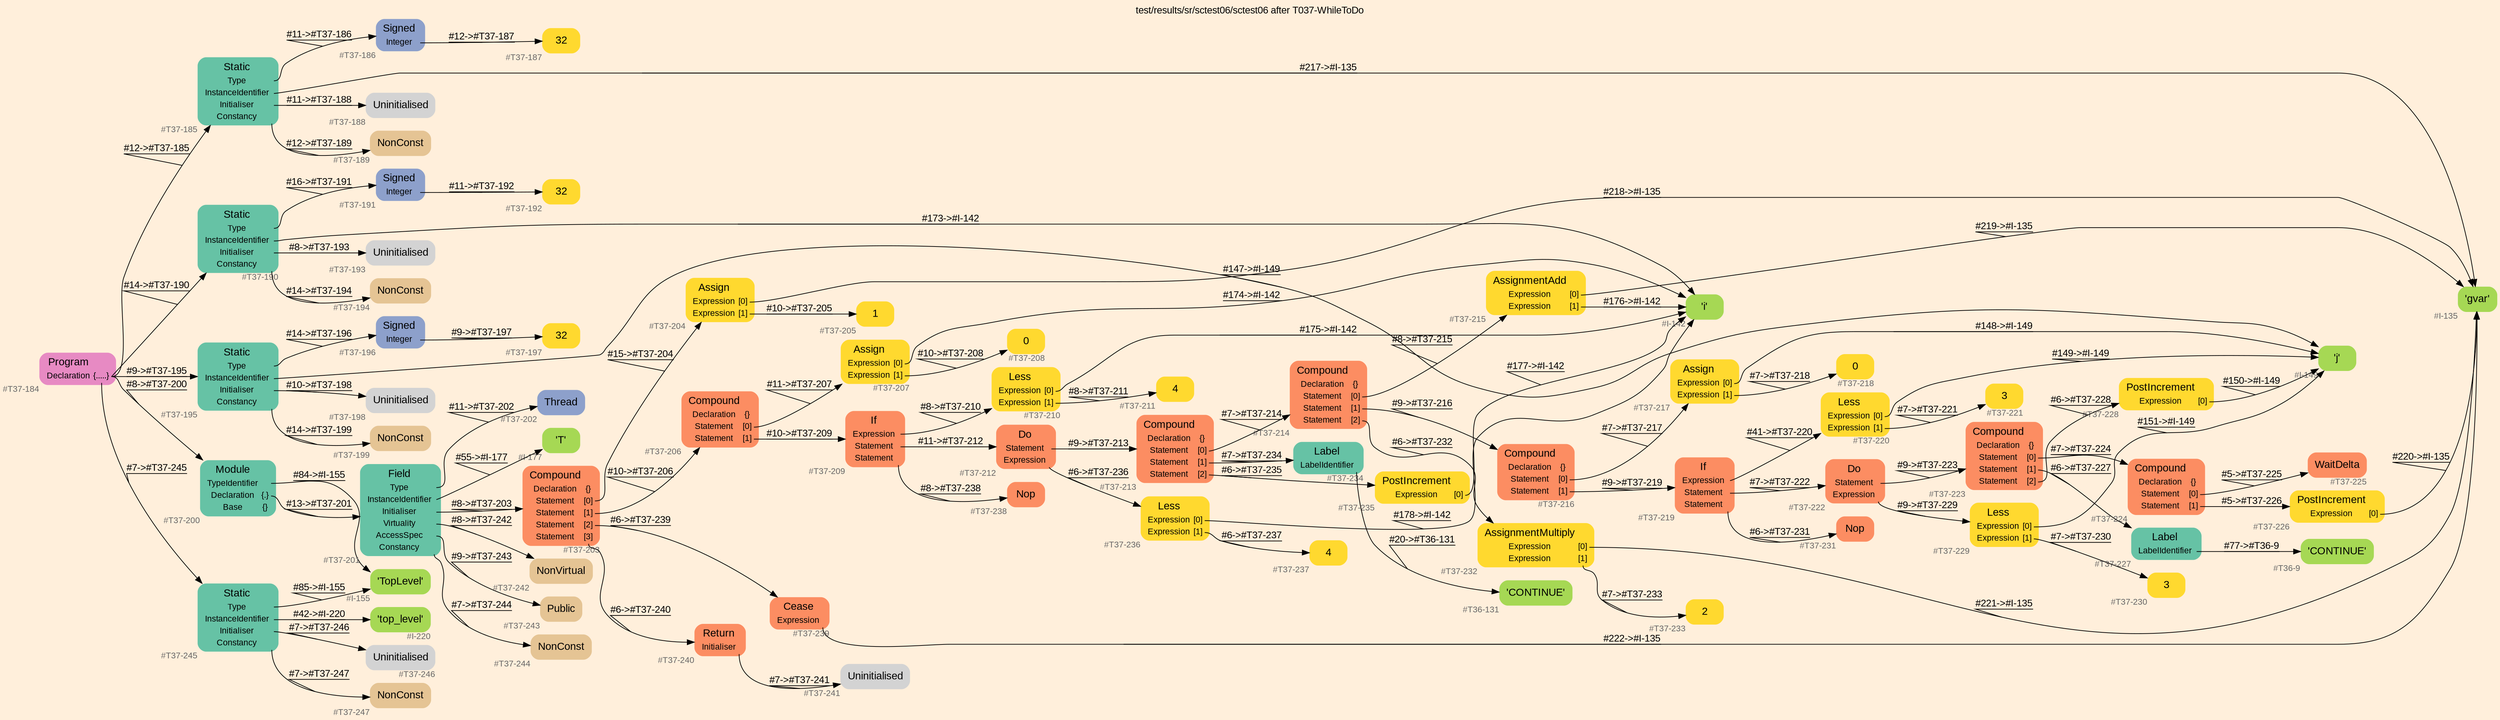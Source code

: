 digraph "test/results/sr/sctest06/sctest06 after T037-WhileToDo" {
label = "test/results/sr/sctest06/sctest06 after T037-WhileToDo"
labelloc = t
graph [
    rankdir = "LR"
    ranksep = 0.3
    bgcolor = antiquewhite1
    color = black
    fontcolor = black
    fontname = "Arial"
];
node [
    fontname = "Arial"
];
edge [
    fontname = "Arial"
];

// -------------------- node figure --------------------
// -------- block #T37-184 ----------
"#T37-184" [
    fillcolor = "/set28/4"
    xlabel = "#T37-184"
    fontsize = "12"
    fontcolor = grey40
    shape = "plaintext"
    label = <<TABLE BORDER="0" CELLBORDER="0" CELLSPACING="0">
     <TR><TD><FONT COLOR="black" POINT-SIZE="15">Program</FONT></TD></TR>
     <TR><TD><FONT COLOR="black" POINT-SIZE="12">Declaration</FONT></TD><TD PORT="port0"><FONT COLOR="black" POINT-SIZE="12">{.....}</FONT></TD></TR>
    </TABLE>>
    style = "rounded,filled"
];

// -------- block #T37-185 ----------
"#T37-185" [
    fillcolor = "/set28/1"
    xlabel = "#T37-185"
    fontsize = "12"
    fontcolor = grey40
    shape = "plaintext"
    label = <<TABLE BORDER="0" CELLBORDER="0" CELLSPACING="0">
     <TR><TD><FONT COLOR="black" POINT-SIZE="15">Static</FONT></TD></TR>
     <TR><TD><FONT COLOR="black" POINT-SIZE="12">Type</FONT></TD><TD PORT="port0"></TD></TR>
     <TR><TD><FONT COLOR="black" POINT-SIZE="12">InstanceIdentifier</FONT></TD><TD PORT="port1"></TD></TR>
     <TR><TD><FONT COLOR="black" POINT-SIZE="12">Initialiser</FONT></TD><TD PORT="port2"></TD></TR>
     <TR><TD><FONT COLOR="black" POINT-SIZE="12">Constancy</FONT></TD><TD PORT="port3"></TD></TR>
    </TABLE>>
    style = "rounded,filled"
];

// -------- block #T37-186 ----------
"#T37-186" [
    fillcolor = "/set28/3"
    xlabel = "#T37-186"
    fontsize = "12"
    fontcolor = grey40
    shape = "plaintext"
    label = <<TABLE BORDER="0" CELLBORDER="0" CELLSPACING="0">
     <TR><TD><FONT COLOR="black" POINT-SIZE="15">Signed</FONT></TD></TR>
     <TR><TD><FONT COLOR="black" POINT-SIZE="12">Integer</FONT></TD><TD PORT="port0"></TD></TR>
    </TABLE>>
    style = "rounded,filled"
];

// -------- block #T37-187 ----------
"#T37-187" [
    fillcolor = "/set28/6"
    xlabel = "#T37-187"
    fontsize = "12"
    fontcolor = grey40
    shape = "plaintext"
    label = <<TABLE BORDER="0" CELLBORDER="0" CELLSPACING="0">
     <TR><TD><FONT COLOR="black" POINT-SIZE="15">32</FONT></TD></TR>
    </TABLE>>
    style = "rounded,filled"
];

// -------- block #I-135 ----------
"#I-135" [
    fillcolor = "/set28/5"
    xlabel = "#I-135"
    fontsize = "12"
    fontcolor = grey40
    shape = "plaintext"
    label = <<TABLE BORDER="0" CELLBORDER="0" CELLSPACING="0">
     <TR><TD><FONT COLOR="black" POINT-SIZE="15">'gvar'</FONT></TD></TR>
    </TABLE>>
    style = "rounded,filled"
];

// -------- block #T37-188 ----------
"#T37-188" [
    xlabel = "#T37-188"
    fontsize = "12"
    fontcolor = grey40
    shape = "plaintext"
    label = <<TABLE BORDER="0" CELLBORDER="0" CELLSPACING="0">
     <TR><TD><FONT COLOR="black" POINT-SIZE="15">Uninitialised</FONT></TD></TR>
    </TABLE>>
    style = "rounded,filled"
];

// -------- block #T37-189 ----------
"#T37-189" [
    fillcolor = "/set28/7"
    xlabel = "#T37-189"
    fontsize = "12"
    fontcolor = grey40
    shape = "plaintext"
    label = <<TABLE BORDER="0" CELLBORDER="0" CELLSPACING="0">
     <TR><TD><FONT COLOR="black" POINT-SIZE="15">NonConst</FONT></TD></TR>
    </TABLE>>
    style = "rounded,filled"
];

// -------- block #T37-190 ----------
"#T37-190" [
    fillcolor = "/set28/1"
    xlabel = "#T37-190"
    fontsize = "12"
    fontcolor = grey40
    shape = "plaintext"
    label = <<TABLE BORDER="0" CELLBORDER="0" CELLSPACING="0">
     <TR><TD><FONT COLOR="black" POINT-SIZE="15">Static</FONT></TD></TR>
     <TR><TD><FONT COLOR="black" POINT-SIZE="12">Type</FONT></TD><TD PORT="port0"></TD></TR>
     <TR><TD><FONT COLOR="black" POINT-SIZE="12">InstanceIdentifier</FONT></TD><TD PORT="port1"></TD></TR>
     <TR><TD><FONT COLOR="black" POINT-SIZE="12">Initialiser</FONT></TD><TD PORT="port2"></TD></TR>
     <TR><TD><FONT COLOR="black" POINT-SIZE="12">Constancy</FONT></TD><TD PORT="port3"></TD></TR>
    </TABLE>>
    style = "rounded,filled"
];

// -------- block #T37-191 ----------
"#T37-191" [
    fillcolor = "/set28/3"
    xlabel = "#T37-191"
    fontsize = "12"
    fontcolor = grey40
    shape = "plaintext"
    label = <<TABLE BORDER="0" CELLBORDER="0" CELLSPACING="0">
     <TR><TD><FONT COLOR="black" POINT-SIZE="15">Signed</FONT></TD></TR>
     <TR><TD><FONT COLOR="black" POINT-SIZE="12">Integer</FONT></TD><TD PORT="port0"></TD></TR>
    </TABLE>>
    style = "rounded,filled"
];

// -------- block #T37-192 ----------
"#T37-192" [
    fillcolor = "/set28/6"
    xlabel = "#T37-192"
    fontsize = "12"
    fontcolor = grey40
    shape = "plaintext"
    label = <<TABLE BORDER="0" CELLBORDER="0" CELLSPACING="0">
     <TR><TD><FONT COLOR="black" POINT-SIZE="15">32</FONT></TD></TR>
    </TABLE>>
    style = "rounded,filled"
];

// -------- block #I-142 ----------
"#I-142" [
    fillcolor = "/set28/5"
    xlabel = "#I-142"
    fontsize = "12"
    fontcolor = grey40
    shape = "plaintext"
    label = <<TABLE BORDER="0" CELLBORDER="0" CELLSPACING="0">
     <TR><TD><FONT COLOR="black" POINT-SIZE="15">'i'</FONT></TD></TR>
    </TABLE>>
    style = "rounded,filled"
];

// -------- block #T37-193 ----------
"#T37-193" [
    xlabel = "#T37-193"
    fontsize = "12"
    fontcolor = grey40
    shape = "plaintext"
    label = <<TABLE BORDER="0" CELLBORDER="0" CELLSPACING="0">
     <TR><TD><FONT COLOR="black" POINT-SIZE="15">Uninitialised</FONT></TD></TR>
    </TABLE>>
    style = "rounded,filled"
];

// -------- block #T37-194 ----------
"#T37-194" [
    fillcolor = "/set28/7"
    xlabel = "#T37-194"
    fontsize = "12"
    fontcolor = grey40
    shape = "plaintext"
    label = <<TABLE BORDER="0" CELLBORDER="0" CELLSPACING="0">
     <TR><TD><FONT COLOR="black" POINT-SIZE="15">NonConst</FONT></TD></TR>
    </TABLE>>
    style = "rounded,filled"
];

// -------- block #T37-195 ----------
"#T37-195" [
    fillcolor = "/set28/1"
    xlabel = "#T37-195"
    fontsize = "12"
    fontcolor = grey40
    shape = "plaintext"
    label = <<TABLE BORDER="0" CELLBORDER="0" CELLSPACING="0">
     <TR><TD><FONT COLOR="black" POINT-SIZE="15">Static</FONT></TD></TR>
     <TR><TD><FONT COLOR="black" POINT-SIZE="12">Type</FONT></TD><TD PORT="port0"></TD></TR>
     <TR><TD><FONT COLOR="black" POINT-SIZE="12">InstanceIdentifier</FONT></TD><TD PORT="port1"></TD></TR>
     <TR><TD><FONT COLOR="black" POINT-SIZE="12">Initialiser</FONT></TD><TD PORT="port2"></TD></TR>
     <TR><TD><FONT COLOR="black" POINT-SIZE="12">Constancy</FONT></TD><TD PORT="port3"></TD></TR>
    </TABLE>>
    style = "rounded,filled"
];

// -------- block #T37-196 ----------
"#T37-196" [
    fillcolor = "/set28/3"
    xlabel = "#T37-196"
    fontsize = "12"
    fontcolor = grey40
    shape = "plaintext"
    label = <<TABLE BORDER="0" CELLBORDER="0" CELLSPACING="0">
     <TR><TD><FONT COLOR="black" POINT-SIZE="15">Signed</FONT></TD></TR>
     <TR><TD><FONT COLOR="black" POINT-SIZE="12">Integer</FONT></TD><TD PORT="port0"></TD></TR>
    </TABLE>>
    style = "rounded,filled"
];

// -------- block #T37-197 ----------
"#T37-197" [
    fillcolor = "/set28/6"
    xlabel = "#T37-197"
    fontsize = "12"
    fontcolor = grey40
    shape = "plaintext"
    label = <<TABLE BORDER="0" CELLBORDER="0" CELLSPACING="0">
     <TR><TD><FONT COLOR="black" POINT-SIZE="15">32</FONT></TD></TR>
    </TABLE>>
    style = "rounded,filled"
];

// -------- block #I-149 ----------
"#I-149" [
    fillcolor = "/set28/5"
    xlabel = "#I-149"
    fontsize = "12"
    fontcolor = grey40
    shape = "plaintext"
    label = <<TABLE BORDER="0" CELLBORDER="0" CELLSPACING="0">
     <TR><TD><FONT COLOR="black" POINT-SIZE="15">'j'</FONT></TD></TR>
    </TABLE>>
    style = "rounded,filled"
];

// -------- block #T37-198 ----------
"#T37-198" [
    xlabel = "#T37-198"
    fontsize = "12"
    fontcolor = grey40
    shape = "plaintext"
    label = <<TABLE BORDER="0" CELLBORDER="0" CELLSPACING="0">
     <TR><TD><FONT COLOR="black" POINT-SIZE="15">Uninitialised</FONT></TD></TR>
    </TABLE>>
    style = "rounded,filled"
];

// -------- block #T37-199 ----------
"#T37-199" [
    fillcolor = "/set28/7"
    xlabel = "#T37-199"
    fontsize = "12"
    fontcolor = grey40
    shape = "plaintext"
    label = <<TABLE BORDER="0" CELLBORDER="0" CELLSPACING="0">
     <TR><TD><FONT COLOR="black" POINT-SIZE="15">NonConst</FONT></TD></TR>
    </TABLE>>
    style = "rounded,filled"
];

// -------- block #T37-200 ----------
"#T37-200" [
    fillcolor = "/set28/1"
    xlabel = "#T37-200"
    fontsize = "12"
    fontcolor = grey40
    shape = "plaintext"
    label = <<TABLE BORDER="0" CELLBORDER="0" CELLSPACING="0">
     <TR><TD><FONT COLOR="black" POINT-SIZE="15">Module</FONT></TD></TR>
     <TR><TD><FONT COLOR="black" POINT-SIZE="12">TypeIdentifier</FONT></TD><TD PORT="port0"></TD></TR>
     <TR><TD><FONT COLOR="black" POINT-SIZE="12">Declaration</FONT></TD><TD PORT="port1"><FONT COLOR="black" POINT-SIZE="12">{.}</FONT></TD></TR>
     <TR><TD><FONT COLOR="black" POINT-SIZE="12">Base</FONT></TD><TD PORT="port2"><FONT COLOR="black" POINT-SIZE="12">{}</FONT></TD></TR>
    </TABLE>>
    style = "rounded,filled"
];

// -------- block #I-155 ----------
"#I-155" [
    fillcolor = "/set28/5"
    xlabel = "#I-155"
    fontsize = "12"
    fontcolor = grey40
    shape = "plaintext"
    label = <<TABLE BORDER="0" CELLBORDER="0" CELLSPACING="0">
     <TR><TD><FONT COLOR="black" POINT-SIZE="15">'TopLevel'</FONT></TD></TR>
    </TABLE>>
    style = "rounded,filled"
];

// -------- block #T37-201 ----------
"#T37-201" [
    fillcolor = "/set28/1"
    xlabel = "#T37-201"
    fontsize = "12"
    fontcolor = grey40
    shape = "plaintext"
    label = <<TABLE BORDER="0" CELLBORDER="0" CELLSPACING="0">
     <TR><TD><FONT COLOR="black" POINT-SIZE="15">Field</FONT></TD></TR>
     <TR><TD><FONT COLOR="black" POINT-SIZE="12">Type</FONT></TD><TD PORT="port0"></TD></TR>
     <TR><TD><FONT COLOR="black" POINT-SIZE="12">InstanceIdentifier</FONT></TD><TD PORT="port1"></TD></TR>
     <TR><TD><FONT COLOR="black" POINT-SIZE="12">Initialiser</FONT></TD><TD PORT="port2"></TD></TR>
     <TR><TD><FONT COLOR="black" POINT-SIZE="12">Virtuality</FONT></TD><TD PORT="port3"></TD></TR>
     <TR><TD><FONT COLOR="black" POINT-SIZE="12">AccessSpec</FONT></TD><TD PORT="port4"></TD></TR>
     <TR><TD><FONT COLOR="black" POINT-SIZE="12">Constancy</FONT></TD><TD PORT="port5"></TD></TR>
    </TABLE>>
    style = "rounded,filled"
];

// -------- block #T37-202 ----------
"#T37-202" [
    fillcolor = "/set28/3"
    xlabel = "#T37-202"
    fontsize = "12"
    fontcolor = grey40
    shape = "plaintext"
    label = <<TABLE BORDER="0" CELLBORDER="0" CELLSPACING="0">
     <TR><TD><FONT COLOR="black" POINT-SIZE="15">Thread</FONT></TD></TR>
    </TABLE>>
    style = "rounded,filled"
];

// -------- block #I-177 ----------
"#I-177" [
    fillcolor = "/set28/5"
    xlabel = "#I-177"
    fontsize = "12"
    fontcolor = grey40
    shape = "plaintext"
    label = <<TABLE BORDER="0" CELLBORDER="0" CELLSPACING="0">
     <TR><TD><FONT COLOR="black" POINT-SIZE="15">'T'</FONT></TD></TR>
    </TABLE>>
    style = "rounded,filled"
];

// -------- block #T37-203 ----------
"#T37-203" [
    fillcolor = "/set28/2"
    xlabel = "#T37-203"
    fontsize = "12"
    fontcolor = grey40
    shape = "plaintext"
    label = <<TABLE BORDER="0" CELLBORDER="0" CELLSPACING="0">
     <TR><TD><FONT COLOR="black" POINT-SIZE="15">Compound</FONT></TD></TR>
     <TR><TD><FONT COLOR="black" POINT-SIZE="12">Declaration</FONT></TD><TD PORT="port0"><FONT COLOR="black" POINT-SIZE="12">{}</FONT></TD></TR>
     <TR><TD><FONT COLOR="black" POINT-SIZE="12">Statement</FONT></TD><TD PORT="port1"><FONT COLOR="black" POINT-SIZE="12">[0]</FONT></TD></TR>
     <TR><TD><FONT COLOR="black" POINT-SIZE="12">Statement</FONT></TD><TD PORT="port2"><FONT COLOR="black" POINT-SIZE="12">[1]</FONT></TD></TR>
     <TR><TD><FONT COLOR="black" POINT-SIZE="12">Statement</FONT></TD><TD PORT="port3"><FONT COLOR="black" POINT-SIZE="12">[2]</FONT></TD></TR>
     <TR><TD><FONT COLOR="black" POINT-SIZE="12">Statement</FONT></TD><TD PORT="port4"><FONT COLOR="black" POINT-SIZE="12">[3]</FONT></TD></TR>
    </TABLE>>
    style = "rounded,filled"
];

// -------- block #T37-204 ----------
"#T37-204" [
    fillcolor = "/set28/6"
    xlabel = "#T37-204"
    fontsize = "12"
    fontcolor = grey40
    shape = "plaintext"
    label = <<TABLE BORDER="0" CELLBORDER="0" CELLSPACING="0">
     <TR><TD><FONT COLOR="black" POINT-SIZE="15">Assign</FONT></TD></TR>
     <TR><TD><FONT COLOR="black" POINT-SIZE="12">Expression</FONT></TD><TD PORT="port0"><FONT COLOR="black" POINT-SIZE="12">[0]</FONT></TD></TR>
     <TR><TD><FONT COLOR="black" POINT-SIZE="12">Expression</FONT></TD><TD PORT="port1"><FONT COLOR="black" POINT-SIZE="12">[1]</FONT></TD></TR>
    </TABLE>>
    style = "rounded,filled"
];

// -------- block #T37-205 ----------
"#T37-205" [
    fillcolor = "/set28/6"
    xlabel = "#T37-205"
    fontsize = "12"
    fontcolor = grey40
    shape = "plaintext"
    label = <<TABLE BORDER="0" CELLBORDER="0" CELLSPACING="0">
     <TR><TD><FONT COLOR="black" POINT-SIZE="15">1</FONT></TD></TR>
    </TABLE>>
    style = "rounded,filled"
];

// -------- block #T37-206 ----------
"#T37-206" [
    fillcolor = "/set28/2"
    xlabel = "#T37-206"
    fontsize = "12"
    fontcolor = grey40
    shape = "plaintext"
    label = <<TABLE BORDER="0" CELLBORDER="0" CELLSPACING="0">
     <TR><TD><FONT COLOR="black" POINT-SIZE="15">Compound</FONT></TD></TR>
     <TR><TD><FONT COLOR="black" POINT-SIZE="12">Declaration</FONT></TD><TD PORT="port0"><FONT COLOR="black" POINT-SIZE="12">{}</FONT></TD></TR>
     <TR><TD><FONT COLOR="black" POINT-SIZE="12">Statement</FONT></TD><TD PORT="port1"><FONT COLOR="black" POINT-SIZE="12">[0]</FONT></TD></TR>
     <TR><TD><FONT COLOR="black" POINT-SIZE="12">Statement</FONT></TD><TD PORT="port2"><FONT COLOR="black" POINT-SIZE="12">[1]</FONT></TD></TR>
    </TABLE>>
    style = "rounded,filled"
];

// -------- block #T37-207 ----------
"#T37-207" [
    fillcolor = "/set28/6"
    xlabel = "#T37-207"
    fontsize = "12"
    fontcolor = grey40
    shape = "plaintext"
    label = <<TABLE BORDER="0" CELLBORDER="0" CELLSPACING="0">
     <TR><TD><FONT COLOR="black" POINT-SIZE="15">Assign</FONT></TD></TR>
     <TR><TD><FONT COLOR="black" POINT-SIZE="12">Expression</FONT></TD><TD PORT="port0"><FONT COLOR="black" POINT-SIZE="12">[0]</FONT></TD></TR>
     <TR><TD><FONT COLOR="black" POINT-SIZE="12">Expression</FONT></TD><TD PORT="port1"><FONT COLOR="black" POINT-SIZE="12">[1]</FONT></TD></TR>
    </TABLE>>
    style = "rounded,filled"
];

// -------- block #T37-208 ----------
"#T37-208" [
    fillcolor = "/set28/6"
    xlabel = "#T37-208"
    fontsize = "12"
    fontcolor = grey40
    shape = "plaintext"
    label = <<TABLE BORDER="0" CELLBORDER="0" CELLSPACING="0">
     <TR><TD><FONT COLOR="black" POINT-SIZE="15">0</FONT></TD></TR>
    </TABLE>>
    style = "rounded,filled"
];

// -------- block #T37-209 ----------
"#T37-209" [
    fillcolor = "/set28/2"
    xlabel = "#T37-209"
    fontsize = "12"
    fontcolor = grey40
    shape = "plaintext"
    label = <<TABLE BORDER="0" CELLBORDER="0" CELLSPACING="0">
     <TR><TD><FONT COLOR="black" POINT-SIZE="15">If</FONT></TD></TR>
     <TR><TD><FONT COLOR="black" POINT-SIZE="12">Expression</FONT></TD><TD PORT="port0"></TD></TR>
     <TR><TD><FONT COLOR="black" POINT-SIZE="12">Statement</FONT></TD><TD PORT="port1"></TD></TR>
     <TR><TD><FONT COLOR="black" POINT-SIZE="12">Statement</FONT></TD><TD PORT="port2"></TD></TR>
    </TABLE>>
    style = "rounded,filled"
];

// -------- block #T37-210 ----------
"#T37-210" [
    fillcolor = "/set28/6"
    xlabel = "#T37-210"
    fontsize = "12"
    fontcolor = grey40
    shape = "plaintext"
    label = <<TABLE BORDER="0" CELLBORDER="0" CELLSPACING="0">
     <TR><TD><FONT COLOR="black" POINT-SIZE="15">Less</FONT></TD></TR>
     <TR><TD><FONT COLOR="black" POINT-SIZE="12">Expression</FONT></TD><TD PORT="port0"><FONT COLOR="black" POINT-SIZE="12">[0]</FONT></TD></TR>
     <TR><TD><FONT COLOR="black" POINT-SIZE="12">Expression</FONT></TD><TD PORT="port1"><FONT COLOR="black" POINT-SIZE="12">[1]</FONT></TD></TR>
    </TABLE>>
    style = "rounded,filled"
];

// -------- block #T37-211 ----------
"#T37-211" [
    fillcolor = "/set28/6"
    xlabel = "#T37-211"
    fontsize = "12"
    fontcolor = grey40
    shape = "plaintext"
    label = <<TABLE BORDER="0" CELLBORDER="0" CELLSPACING="0">
     <TR><TD><FONT COLOR="black" POINT-SIZE="15">4</FONT></TD></TR>
    </TABLE>>
    style = "rounded,filled"
];

// -------- block #T37-212 ----------
"#T37-212" [
    fillcolor = "/set28/2"
    xlabel = "#T37-212"
    fontsize = "12"
    fontcolor = grey40
    shape = "plaintext"
    label = <<TABLE BORDER="0" CELLBORDER="0" CELLSPACING="0">
     <TR><TD><FONT COLOR="black" POINT-SIZE="15">Do</FONT></TD></TR>
     <TR><TD><FONT COLOR="black" POINT-SIZE="12">Statement</FONT></TD><TD PORT="port0"></TD></TR>
     <TR><TD><FONT COLOR="black" POINT-SIZE="12">Expression</FONT></TD><TD PORT="port1"></TD></TR>
    </TABLE>>
    style = "rounded,filled"
];

// -------- block #T37-213 ----------
"#T37-213" [
    fillcolor = "/set28/2"
    xlabel = "#T37-213"
    fontsize = "12"
    fontcolor = grey40
    shape = "plaintext"
    label = <<TABLE BORDER="0" CELLBORDER="0" CELLSPACING="0">
     <TR><TD><FONT COLOR="black" POINT-SIZE="15">Compound</FONT></TD></TR>
     <TR><TD><FONT COLOR="black" POINT-SIZE="12">Declaration</FONT></TD><TD PORT="port0"><FONT COLOR="black" POINT-SIZE="12">{}</FONT></TD></TR>
     <TR><TD><FONT COLOR="black" POINT-SIZE="12">Statement</FONT></TD><TD PORT="port1"><FONT COLOR="black" POINT-SIZE="12">[0]</FONT></TD></TR>
     <TR><TD><FONT COLOR="black" POINT-SIZE="12">Statement</FONT></TD><TD PORT="port2"><FONT COLOR="black" POINT-SIZE="12">[1]</FONT></TD></TR>
     <TR><TD><FONT COLOR="black" POINT-SIZE="12">Statement</FONT></TD><TD PORT="port3"><FONT COLOR="black" POINT-SIZE="12">[2]</FONT></TD></TR>
    </TABLE>>
    style = "rounded,filled"
];

// -------- block #T37-214 ----------
"#T37-214" [
    fillcolor = "/set28/2"
    xlabel = "#T37-214"
    fontsize = "12"
    fontcolor = grey40
    shape = "plaintext"
    label = <<TABLE BORDER="0" CELLBORDER="0" CELLSPACING="0">
     <TR><TD><FONT COLOR="black" POINT-SIZE="15">Compound</FONT></TD></TR>
     <TR><TD><FONT COLOR="black" POINT-SIZE="12">Declaration</FONT></TD><TD PORT="port0"><FONT COLOR="black" POINT-SIZE="12">{}</FONT></TD></TR>
     <TR><TD><FONT COLOR="black" POINT-SIZE="12">Statement</FONT></TD><TD PORT="port1"><FONT COLOR="black" POINT-SIZE="12">[0]</FONT></TD></TR>
     <TR><TD><FONT COLOR="black" POINT-SIZE="12">Statement</FONT></TD><TD PORT="port2"><FONT COLOR="black" POINT-SIZE="12">[1]</FONT></TD></TR>
     <TR><TD><FONT COLOR="black" POINT-SIZE="12">Statement</FONT></TD><TD PORT="port3"><FONT COLOR="black" POINT-SIZE="12">[2]</FONT></TD></TR>
    </TABLE>>
    style = "rounded,filled"
];

// -------- block #T37-215 ----------
"#T37-215" [
    fillcolor = "/set28/6"
    xlabel = "#T37-215"
    fontsize = "12"
    fontcolor = grey40
    shape = "plaintext"
    label = <<TABLE BORDER="0" CELLBORDER="0" CELLSPACING="0">
     <TR><TD><FONT COLOR="black" POINT-SIZE="15">AssignmentAdd</FONT></TD></TR>
     <TR><TD><FONT COLOR="black" POINT-SIZE="12">Expression</FONT></TD><TD PORT="port0"><FONT COLOR="black" POINT-SIZE="12">[0]</FONT></TD></TR>
     <TR><TD><FONT COLOR="black" POINT-SIZE="12">Expression</FONT></TD><TD PORT="port1"><FONT COLOR="black" POINT-SIZE="12">[1]</FONT></TD></TR>
    </TABLE>>
    style = "rounded,filled"
];

// -------- block #T37-216 ----------
"#T37-216" [
    fillcolor = "/set28/2"
    xlabel = "#T37-216"
    fontsize = "12"
    fontcolor = grey40
    shape = "plaintext"
    label = <<TABLE BORDER="0" CELLBORDER="0" CELLSPACING="0">
     <TR><TD><FONT COLOR="black" POINT-SIZE="15">Compound</FONT></TD></TR>
     <TR><TD><FONT COLOR="black" POINT-SIZE="12">Declaration</FONT></TD><TD PORT="port0"><FONT COLOR="black" POINT-SIZE="12">{}</FONT></TD></TR>
     <TR><TD><FONT COLOR="black" POINT-SIZE="12">Statement</FONT></TD><TD PORT="port1"><FONT COLOR="black" POINT-SIZE="12">[0]</FONT></TD></TR>
     <TR><TD><FONT COLOR="black" POINT-SIZE="12">Statement</FONT></TD><TD PORT="port2"><FONT COLOR="black" POINT-SIZE="12">[1]</FONT></TD></TR>
    </TABLE>>
    style = "rounded,filled"
];

// -------- block #T37-217 ----------
"#T37-217" [
    fillcolor = "/set28/6"
    xlabel = "#T37-217"
    fontsize = "12"
    fontcolor = grey40
    shape = "plaintext"
    label = <<TABLE BORDER="0" CELLBORDER="0" CELLSPACING="0">
     <TR><TD><FONT COLOR="black" POINT-SIZE="15">Assign</FONT></TD></TR>
     <TR><TD><FONT COLOR="black" POINT-SIZE="12">Expression</FONT></TD><TD PORT="port0"><FONT COLOR="black" POINT-SIZE="12">[0]</FONT></TD></TR>
     <TR><TD><FONT COLOR="black" POINT-SIZE="12">Expression</FONT></TD><TD PORT="port1"><FONT COLOR="black" POINT-SIZE="12">[1]</FONT></TD></TR>
    </TABLE>>
    style = "rounded,filled"
];

// -------- block #T37-218 ----------
"#T37-218" [
    fillcolor = "/set28/6"
    xlabel = "#T37-218"
    fontsize = "12"
    fontcolor = grey40
    shape = "plaintext"
    label = <<TABLE BORDER="0" CELLBORDER="0" CELLSPACING="0">
     <TR><TD><FONT COLOR="black" POINT-SIZE="15">0</FONT></TD></TR>
    </TABLE>>
    style = "rounded,filled"
];

// -------- block #T37-219 ----------
"#T37-219" [
    fillcolor = "/set28/2"
    xlabel = "#T37-219"
    fontsize = "12"
    fontcolor = grey40
    shape = "plaintext"
    label = <<TABLE BORDER="0" CELLBORDER="0" CELLSPACING="0">
     <TR><TD><FONT COLOR="black" POINT-SIZE="15">If</FONT></TD></TR>
     <TR><TD><FONT COLOR="black" POINT-SIZE="12">Expression</FONT></TD><TD PORT="port0"></TD></TR>
     <TR><TD><FONT COLOR="black" POINT-SIZE="12">Statement</FONT></TD><TD PORT="port1"></TD></TR>
     <TR><TD><FONT COLOR="black" POINT-SIZE="12">Statement</FONT></TD><TD PORT="port2"></TD></TR>
    </TABLE>>
    style = "rounded,filled"
];

// -------- block #T37-220 ----------
"#T37-220" [
    fillcolor = "/set28/6"
    xlabel = "#T37-220"
    fontsize = "12"
    fontcolor = grey40
    shape = "plaintext"
    label = <<TABLE BORDER="0" CELLBORDER="0" CELLSPACING="0">
     <TR><TD><FONT COLOR="black" POINT-SIZE="15">Less</FONT></TD></TR>
     <TR><TD><FONT COLOR="black" POINT-SIZE="12">Expression</FONT></TD><TD PORT="port0"><FONT COLOR="black" POINT-SIZE="12">[0]</FONT></TD></TR>
     <TR><TD><FONT COLOR="black" POINT-SIZE="12">Expression</FONT></TD><TD PORT="port1"><FONT COLOR="black" POINT-SIZE="12">[1]</FONT></TD></TR>
    </TABLE>>
    style = "rounded,filled"
];

// -------- block #T37-221 ----------
"#T37-221" [
    fillcolor = "/set28/6"
    xlabel = "#T37-221"
    fontsize = "12"
    fontcolor = grey40
    shape = "plaintext"
    label = <<TABLE BORDER="0" CELLBORDER="0" CELLSPACING="0">
     <TR><TD><FONT COLOR="black" POINT-SIZE="15">3</FONT></TD></TR>
    </TABLE>>
    style = "rounded,filled"
];

// -------- block #T37-222 ----------
"#T37-222" [
    fillcolor = "/set28/2"
    xlabel = "#T37-222"
    fontsize = "12"
    fontcolor = grey40
    shape = "plaintext"
    label = <<TABLE BORDER="0" CELLBORDER="0" CELLSPACING="0">
     <TR><TD><FONT COLOR="black" POINT-SIZE="15">Do</FONT></TD></TR>
     <TR><TD><FONT COLOR="black" POINT-SIZE="12">Statement</FONT></TD><TD PORT="port0"></TD></TR>
     <TR><TD><FONT COLOR="black" POINT-SIZE="12">Expression</FONT></TD><TD PORT="port1"></TD></TR>
    </TABLE>>
    style = "rounded,filled"
];

// -------- block #T37-223 ----------
"#T37-223" [
    fillcolor = "/set28/2"
    xlabel = "#T37-223"
    fontsize = "12"
    fontcolor = grey40
    shape = "plaintext"
    label = <<TABLE BORDER="0" CELLBORDER="0" CELLSPACING="0">
     <TR><TD><FONT COLOR="black" POINT-SIZE="15">Compound</FONT></TD></TR>
     <TR><TD><FONT COLOR="black" POINT-SIZE="12">Declaration</FONT></TD><TD PORT="port0"><FONT COLOR="black" POINT-SIZE="12">{}</FONT></TD></TR>
     <TR><TD><FONT COLOR="black" POINT-SIZE="12">Statement</FONT></TD><TD PORT="port1"><FONT COLOR="black" POINT-SIZE="12">[0]</FONT></TD></TR>
     <TR><TD><FONT COLOR="black" POINT-SIZE="12">Statement</FONT></TD><TD PORT="port2"><FONT COLOR="black" POINT-SIZE="12">[1]</FONT></TD></TR>
     <TR><TD><FONT COLOR="black" POINT-SIZE="12">Statement</FONT></TD><TD PORT="port3"><FONT COLOR="black" POINT-SIZE="12">[2]</FONT></TD></TR>
    </TABLE>>
    style = "rounded,filled"
];

// -------- block #T37-224 ----------
"#T37-224" [
    fillcolor = "/set28/2"
    xlabel = "#T37-224"
    fontsize = "12"
    fontcolor = grey40
    shape = "plaintext"
    label = <<TABLE BORDER="0" CELLBORDER="0" CELLSPACING="0">
     <TR><TD><FONT COLOR="black" POINT-SIZE="15">Compound</FONT></TD></TR>
     <TR><TD><FONT COLOR="black" POINT-SIZE="12">Declaration</FONT></TD><TD PORT="port0"><FONT COLOR="black" POINT-SIZE="12">{}</FONT></TD></TR>
     <TR><TD><FONT COLOR="black" POINT-SIZE="12">Statement</FONT></TD><TD PORT="port1"><FONT COLOR="black" POINT-SIZE="12">[0]</FONT></TD></TR>
     <TR><TD><FONT COLOR="black" POINT-SIZE="12">Statement</FONT></TD><TD PORT="port2"><FONT COLOR="black" POINT-SIZE="12">[1]</FONT></TD></TR>
    </TABLE>>
    style = "rounded,filled"
];

// -------- block #T37-225 ----------
"#T37-225" [
    fillcolor = "/set28/2"
    xlabel = "#T37-225"
    fontsize = "12"
    fontcolor = grey40
    shape = "plaintext"
    label = <<TABLE BORDER="0" CELLBORDER="0" CELLSPACING="0">
     <TR><TD><FONT COLOR="black" POINT-SIZE="15">WaitDelta</FONT></TD></TR>
    </TABLE>>
    style = "rounded,filled"
];

// -------- block #T37-226 ----------
"#T37-226" [
    fillcolor = "/set28/6"
    xlabel = "#T37-226"
    fontsize = "12"
    fontcolor = grey40
    shape = "plaintext"
    label = <<TABLE BORDER="0" CELLBORDER="0" CELLSPACING="0">
     <TR><TD><FONT COLOR="black" POINT-SIZE="15">PostIncrement</FONT></TD></TR>
     <TR><TD><FONT COLOR="black" POINT-SIZE="12">Expression</FONT></TD><TD PORT="port0"><FONT COLOR="black" POINT-SIZE="12">[0]</FONT></TD></TR>
    </TABLE>>
    style = "rounded,filled"
];

// -------- block #T37-227 ----------
"#T37-227" [
    fillcolor = "/set28/1"
    xlabel = "#T37-227"
    fontsize = "12"
    fontcolor = grey40
    shape = "plaintext"
    label = <<TABLE BORDER="0" CELLBORDER="0" CELLSPACING="0">
     <TR><TD><FONT COLOR="black" POINT-SIZE="15">Label</FONT></TD></TR>
     <TR><TD><FONT COLOR="black" POINT-SIZE="12">LabelIdentifier</FONT></TD><TD PORT="port0"></TD></TR>
    </TABLE>>
    style = "rounded,filled"
];

// -------- block #T36-9 ----------
"#T36-9" [
    fillcolor = "/set28/5"
    xlabel = "#T36-9"
    fontsize = "12"
    fontcolor = grey40
    shape = "plaintext"
    label = <<TABLE BORDER="0" CELLBORDER="0" CELLSPACING="0">
     <TR><TD><FONT COLOR="black" POINT-SIZE="15">'CONTINUE'</FONT></TD></TR>
    </TABLE>>
    style = "rounded,filled"
];

// -------- block #T37-228 ----------
"#T37-228" [
    fillcolor = "/set28/6"
    xlabel = "#T37-228"
    fontsize = "12"
    fontcolor = grey40
    shape = "plaintext"
    label = <<TABLE BORDER="0" CELLBORDER="0" CELLSPACING="0">
     <TR><TD><FONT COLOR="black" POINT-SIZE="15">PostIncrement</FONT></TD></TR>
     <TR><TD><FONT COLOR="black" POINT-SIZE="12">Expression</FONT></TD><TD PORT="port0"><FONT COLOR="black" POINT-SIZE="12">[0]</FONT></TD></TR>
    </TABLE>>
    style = "rounded,filled"
];

// -------- block #T37-229 ----------
"#T37-229" [
    fillcolor = "/set28/6"
    xlabel = "#T37-229"
    fontsize = "12"
    fontcolor = grey40
    shape = "plaintext"
    label = <<TABLE BORDER="0" CELLBORDER="0" CELLSPACING="0">
     <TR><TD><FONT COLOR="black" POINT-SIZE="15">Less</FONT></TD></TR>
     <TR><TD><FONT COLOR="black" POINT-SIZE="12">Expression</FONT></TD><TD PORT="port0"><FONT COLOR="black" POINT-SIZE="12">[0]</FONT></TD></TR>
     <TR><TD><FONT COLOR="black" POINT-SIZE="12">Expression</FONT></TD><TD PORT="port1"><FONT COLOR="black" POINT-SIZE="12">[1]</FONT></TD></TR>
    </TABLE>>
    style = "rounded,filled"
];

// -------- block #T37-230 ----------
"#T37-230" [
    fillcolor = "/set28/6"
    xlabel = "#T37-230"
    fontsize = "12"
    fontcolor = grey40
    shape = "plaintext"
    label = <<TABLE BORDER="0" CELLBORDER="0" CELLSPACING="0">
     <TR><TD><FONT COLOR="black" POINT-SIZE="15">3</FONT></TD></TR>
    </TABLE>>
    style = "rounded,filled"
];

// -------- block #T37-231 ----------
"#T37-231" [
    fillcolor = "/set28/2"
    xlabel = "#T37-231"
    fontsize = "12"
    fontcolor = grey40
    shape = "plaintext"
    label = <<TABLE BORDER="0" CELLBORDER="0" CELLSPACING="0">
     <TR><TD><FONT COLOR="black" POINT-SIZE="15">Nop</FONT></TD></TR>
    </TABLE>>
    style = "rounded,filled"
];

// -------- block #T37-232 ----------
"#T37-232" [
    fillcolor = "/set28/6"
    xlabel = "#T37-232"
    fontsize = "12"
    fontcolor = grey40
    shape = "plaintext"
    label = <<TABLE BORDER="0" CELLBORDER="0" CELLSPACING="0">
     <TR><TD><FONT COLOR="black" POINT-SIZE="15">AssignmentMultiply</FONT></TD></TR>
     <TR><TD><FONT COLOR="black" POINT-SIZE="12">Expression</FONT></TD><TD PORT="port0"><FONT COLOR="black" POINT-SIZE="12">[0]</FONT></TD></TR>
     <TR><TD><FONT COLOR="black" POINT-SIZE="12">Expression</FONT></TD><TD PORT="port1"><FONT COLOR="black" POINT-SIZE="12">[1]</FONT></TD></TR>
    </TABLE>>
    style = "rounded,filled"
];

// -------- block #T37-233 ----------
"#T37-233" [
    fillcolor = "/set28/6"
    xlabel = "#T37-233"
    fontsize = "12"
    fontcolor = grey40
    shape = "plaintext"
    label = <<TABLE BORDER="0" CELLBORDER="0" CELLSPACING="0">
     <TR><TD><FONT COLOR="black" POINT-SIZE="15">2</FONT></TD></TR>
    </TABLE>>
    style = "rounded,filled"
];

// -------- block #T37-234 ----------
"#T37-234" [
    fillcolor = "/set28/1"
    xlabel = "#T37-234"
    fontsize = "12"
    fontcolor = grey40
    shape = "plaintext"
    label = <<TABLE BORDER="0" CELLBORDER="0" CELLSPACING="0">
     <TR><TD><FONT COLOR="black" POINT-SIZE="15">Label</FONT></TD></TR>
     <TR><TD><FONT COLOR="black" POINT-SIZE="12">LabelIdentifier</FONT></TD><TD PORT="port0"></TD></TR>
    </TABLE>>
    style = "rounded,filled"
];

// -------- block #T36-131 ----------
"#T36-131" [
    fillcolor = "/set28/5"
    xlabel = "#T36-131"
    fontsize = "12"
    fontcolor = grey40
    shape = "plaintext"
    label = <<TABLE BORDER="0" CELLBORDER="0" CELLSPACING="0">
     <TR><TD><FONT COLOR="black" POINT-SIZE="15">'CONTINUE'</FONT></TD></TR>
    </TABLE>>
    style = "rounded,filled"
];

// -------- block #T37-235 ----------
"#T37-235" [
    fillcolor = "/set28/6"
    xlabel = "#T37-235"
    fontsize = "12"
    fontcolor = grey40
    shape = "plaintext"
    label = <<TABLE BORDER="0" CELLBORDER="0" CELLSPACING="0">
     <TR><TD><FONT COLOR="black" POINT-SIZE="15">PostIncrement</FONT></TD></TR>
     <TR><TD><FONT COLOR="black" POINT-SIZE="12">Expression</FONT></TD><TD PORT="port0"><FONT COLOR="black" POINT-SIZE="12">[0]</FONT></TD></TR>
    </TABLE>>
    style = "rounded,filled"
];

// -------- block #T37-236 ----------
"#T37-236" [
    fillcolor = "/set28/6"
    xlabel = "#T37-236"
    fontsize = "12"
    fontcolor = grey40
    shape = "plaintext"
    label = <<TABLE BORDER="0" CELLBORDER="0" CELLSPACING="0">
     <TR><TD><FONT COLOR="black" POINT-SIZE="15">Less</FONT></TD></TR>
     <TR><TD><FONT COLOR="black" POINT-SIZE="12">Expression</FONT></TD><TD PORT="port0"><FONT COLOR="black" POINT-SIZE="12">[0]</FONT></TD></TR>
     <TR><TD><FONT COLOR="black" POINT-SIZE="12">Expression</FONT></TD><TD PORT="port1"><FONT COLOR="black" POINT-SIZE="12">[1]</FONT></TD></TR>
    </TABLE>>
    style = "rounded,filled"
];

// -------- block #T37-237 ----------
"#T37-237" [
    fillcolor = "/set28/6"
    xlabel = "#T37-237"
    fontsize = "12"
    fontcolor = grey40
    shape = "plaintext"
    label = <<TABLE BORDER="0" CELLBORDER="0" CELLSPACING="0">
     <TR><TD><FONT COLOR="black" POINT-SIZE="15">4</FONT></TD></TR>
    </TABLE>>
    style = "rounded,filled"
];

// -------- block #T37-238 ----------
"#T37-238" [
    fillcolor = "/set28/2"
    xlabel = "#T37-238"
    fontsize = "12"
    fontcolor = grey40
    shape = "plaintext"
    label = <<TABLE BORDER="0" CELLBORDER="0" CELLSPACING="0">
     <TR><TD><FONT COLOR="black" POINT-SIZE="15">Nop</FONT></TD></TR>
    </TABLE>>
    style = "rounded,filled"
];

// -------- block #T37-239 ----------
"#T37-239" [
    fillcolor = "/set28/2"
    xlabel = "#T37-239"
    fontsize = "12"
    fontcolor = grey40
    shape = "plaintext"
    label = <<TABLE BORDER="0" CELLBORDER="0" CELLSPACING="0">
     <TR><TD><FONT COLOR="black" POINT-SIZE="15">Cease</FONT></TD></TR>
     <TR><TD><FONT COLOR="black" POINT-SIZE="12">Expression</FONT></TD><TD PORT="port0"></TD></TR>
    </TABLE>>
    style = "rounded,filled"
];

// -------- block #T37-240 ----------
"#T37-240" [
    fillcolor = "/set28/2"
    xlabel = "#T37-240"
    fontsize = "12"
    fontcolor = grey40
    shape = "plaintext"
    label = <<TABLE BORDER="0" CELLBORDER="0" CELLSPACING="0">
     <TR><TD><FONT COLOR="black" POINT-SIZE="15">Return</FONT></TD></TR>
     <TR><TD><FONT COLOR="black" POINT-SIZE="12">Initialiser</FONT></TD><TD PORT="port0"></TD></TR>
    </TABLE>>
    style = "rounded,filled"
];

// -------- block #T37-241 ----------
"#T37-241" [
    xlabel = "#T37-241"
    fontsize = "12"
    fontcolor = grey40
    shape = "plaintext"
    label = <<TABLE BORDER="0" CELLBORDER="0" CELLSPACING="0">
     <TR><TD><FONT COLOR="black" POINT-SIZE="15">Uninitialised</FONT></TD></TR>
    </TABLE>>
    style = "rounded,filled"
];

// -------- block #T37-242 ----------
"#T37-242" [
    fillcolor = "/set28/7"
    xlabel = "#T37-242"
    fontsize = "12"
    fontcolor = grey40
    shape = "plaintext"
    label = <<TABLE BORDER="0" CELLBORDER="0" CELLSPACING="0">
     <TR><TD><FONT COLOR="black" POINT-SIZE="15">NonVirtual</FONT></TD></TR>
    </TABLE>>
    style = "rounded,filled"
];

// -------- block #T37-243 ----------
"#T37-243" [
    fillcolor = "/set28/7"
    xlabel = "#T37-243"
    fontsize = "12"
    fontcolor = grey40
    shape = "plaintext"
    label = <<TABLE BORDER="0" CELLBORDER="0" CELLSPACING="0">
     <TR><TD><FONT COLOR="black" POINT-SIZE="15">Public</FONT></TD></TR>
    </TABLE>>
    style = "rounded,filled"
];

// -------- block #T37-244 ----------
"#T37-244" [
    fillcolor = "/set28/7"
    xlabel = "#T37-244"
    fontsize = "12"
    fontcolor = grey40
    shape = "plaintext"
    label = <<TABLE BORDER="0" CELLBORDER="0" CELLSPACING="0">
     <TR><TD><FONT COLOR="black" POINT-SIZE="15">NonConst</FONT></TD></TR>
    </TABLE>>
    style = "rounded,filled"
];

// -------- block #T37-245 ----------
"#T37-245" [
    fillcolor = "/set28/1"
    xlabel = "#T37-245"
    fontsize = "12"
    fontcolor = grey40
    shape = "plaintext"
    label = <<TABLE BORDER="0" CELLBORDER="0" CELLSPACING="0">
     <TR><TD><FONT COLOR="black" POINT-SIZE="15">Static</FONT></TD></TR>
     <TR><TD><FONT COLOR="black" POINT-SIZE="12">Type</FONT></TD><TD PORT="port0"></TD></TR>
     <TR><TD><FONT COLOR="black" POINT-SIZE="12">InstanceIdentifier</FONT></TD><TD PORT="port1"></TD></TR>
     <TR><TD><FONT COLOR="black" POINT-SIZE="12">Initialiser</FONT></TD><TD PORT="port2"></TD></TR>
     <TR><TD><FONT COLOR="black" POINT-SIZE="12">Constancy</FONT></TD><TD PORT="port3"></TD></TR>
    </TABLE>>
    style = "rounded,filled"
];

// -------- block #I-220 ----------
"#I-220" [
    fillcolor = "/set28/5"
    xlabel = "#I-220"
    fontsize = "12"
    fontcolor = grey40
    shape = "plaintext"
    label = <<TABLE BORDER="0" CELLBORDER="0" CELLSPACING="0">
     <TR><TD><FONT COLOR="black" POINT-SIZE="15">'top_level'</FONT></TD></TR>
    </TABLE>>
    style = "rounded,filled"
];

// -------- block #T37-246 ----------
"#T37-246" [
    xlabel = "#T37-246"
    fontsize = "12"
    fontcolor = grey40
    shape = "plaintext"
    label = <<TABLE BORDER="0" CELLBORDER="0" CELLSPACING="0">
     <TR><TD><FONT COLOR="black" POINT-SIZE="15">Uninitialised</FONT></TD></TR>
    </TABLE>>
    style = "rounded,filled"
];

// -------- block #T37-247 ----------
"#T37-247" [
    fillcolor = "/set28/7"
    xlabel = "#T37-247"
    fontsize = "12"
    fontcolor = grey40
    shape = "plaintext"
    label = <<TABLE BORDER="0" CELLBORDER="0" CELLSPACING="0">
     <TR><TD><FONT COLOR="black" POINT-SIZE="15">NonConst</FONT></TD></TR>
    </TABLE>>
    style = "rounded,filled"
];

"#T37-184":port0 -> "#T37-185" [
    label = "#12-&gt;#T37-185"
    decorate = true
    color = black
    fontcolor = black
];

"#T37-184":port0 -> "#T37-190" [
    label = "#14-&gt;#T37-190"
    decorate = true
    color = black
    fontcolor = black
];

"#T37-184":port0 -> "#T37-195" [
    label = "#9-&gt;#T37-195"
    decorate = true
    color = black
    fontcolor = black
];

"#T37-184":port0 -> "#T37-200" [
    label = "#8-&gt;#T37-200"
    decorate = true
    color = black
    fontcolor = black
];

"#T37-184":port0 -> "#T37-245" [
    label = "#7-&gt;#T37-245"
    decorate = true
    color = black
    fontcolor = black
];

"#T37-185":port0 -> "#T37-186" [
    label = "#11-&gt;#T37-186"
    decorate = true
    color = black
    fontcolor = black
];

"#T37-185":port1 -> "#I-135" [
    label = "#217-&gt;#I-135"
    decorate = true
    color = black
    fontcolor = black
];

"#T37-185":port2 -> "#T37-188" [
    label = "#11-&gt;#T37-188"
    decorate = true
    color = black
    fontcolor = black
];

"#T37-185":port3 -> "#T37-189" [
    label = "#12-&gt;#T37-189"
    decorate = true
    color = black
    fontcolor = black
];

"#T37-186":port0 -> "#T37-187" [
    label = "#12-&gt;#T37-187"
    decorate = true
    color = black
    fontcolor = black
];

"#T37-190":port0 -> "#T37-191" [
    label = "#16-&gt;#T37-191"
    decorate = true
    color = black
    fontcolor = black
];

"#T37-190":port1 -> "#I-142" [
    label = "#173-&gt;#I-142"
    decorate = true
    color = black
    fontcolor = black
];

"#T37-190":port2 -> "#T37-193" [
    label = "#8-&gt;#T37-193"
    decorate = true
    color = black
    fontcolor = black
];

"#T37-190":port3 -> "#T37-194" [
    label = "#14-&gt;#T37-194"
    decorate = true
    color = black
    fontcolor = black
];

"#T37-191":port0 -> "#T37-192" [
    label = "#11-&gt;#T37-192"
    decorate = true
    color = black
    fontcolor = black
];

"#T37-195":port0 -> "#T37-196" [
    label = "#14-&gt;#T37-196"
    decorate = true
    color = black
    fontcolor = black
];

"#T37-195":port1 -> "#I-149" [
    label = "#147-&gt;#I-149"
    decorate = true
    color = black
    fontcolor = black
];

"#T37-195":port2 -> "#T37-198" [
    label = "#10-&gt;#T37-198"
    decorate = true
    color = black
    fontcolor = black
];

"#T37-195":port3 -> "#T37-199" [
    label = "#14-&gt;#T37-199"
    decorate = true
    color = black
    fontcolor = black
];

"#T37-196":port0 -> "#T37-197" [
    label = "#9-&gt;#T37-197"
    decorate = true
    color = black
    fontcolor = black
];

"#T37-200":port0 -> "#I-155" [
    label = "#84-&gt;#I-155"
    decorate = true
    color = black
    fontcolor = black
];

"#T37-200":port1 -> "#T37-201" [
    label = "#13-&gt;#T37-201"
    decorate = true
    color = black
    fontcolor = black
];

"#T37-201":port0 -> "#T37-202" [
    label = "#11-&gt;#T37-202"
    decorate = true
    color = black
    fontcolor = black
];

"#T37-201":port1 -> "#I-177" [
    label = "#55-&gt;#I-177"
    decorate = true
    color = black
    fontcolor = black
];

"#T37-201":port2 -> "#T37-203" [
    label = "#8-&gt;#T37-203"
    decorate = true
    color = black
    fontcolor = black
];

"#T37-201":port3 -> "#T37-242" [
    label = "#8-&gt;#T37-242"
    decorate = true
    color = black
    fontcolor = black
];

"#T37-201":port4 -> "#T37-243" [
    label = "#9-&gt;#T37-243"
    decorate = true
    color = black
    fontcolor = black
];

"#T37-201":port5 -> "#T37-244" [
    label = "#7-&gt;#T37-244"
    decorate = true
    color = black
    fontcolor = black
];

"#T37-203":port1 -> "#T37-204" [
    label = "#15-&gt;#T37-204"
    decorate = true
    color = black
    fontcolor = black
];

"#T37-203":port2 -> "#T37-206" [
    label = "#10-&gt;#T37-206"
    decorate = true
    color = black
    fontcolor = black
];

"#T37-203":port3 -> "#T37-239" [
    label = "#6-&gt;#T37-239"
    decorate = true
    color = black
    fontcolor = black
];

"#T37-203":port4 -> "#T37-240" [
    label = "#6-&gt;#T37-240"
    decorate = true
    color = black
    fontcolor = black
];

"#T37-204":port0 -> "#I-135" [
    label = "#218-&gt;#I-135"
    decorate = true
    color = black
    fontcolor = black
];

"#T37-204":port1 -> "#T37-205" [
    label = "#10-&gt;#T37-205"
    decorate = true
    color = black
    fontcolor = black
];

"#T37-206":port1 -> "#T37-207" [
    label = "#11-&gt;#T37-207"
    decorate = true
    color = black
    fontcolor = black
];

"#T37-206":port2 -> "#T37-209" [
    label = "#10-&gt;#T37-209"
    decorate = true
    color = black
    fontcolor = black
];

"#T37-207":port0 -> "#I-142" [
    label = "#174-&gt;#I-142"
    decorate = true
    color = black
    fontcolor = black
];

"#T37-207":port1 -> "#T37-208" [
    label = "#10-&gt;#T37-208"
    decorate = true
    color = black
    fontcolor = black
];

"#T37-209":port0 -> "#T37-210" [
    label = "#8-&gt;#T37-210"
    decorate = true
    color = black
    fontcolor = black
];

"#T37-209":port1 -> "#T37-212" [
    label = "#11-&gt;#T37-212"
    decorate = true
    color = black
    fontcolor = black
];

"#T37-209":port2 -> "#T37-238" [
    label = "#8-&gt;#T37-238"
    decorate = true
    color = black
    fontcolor = black
];

"#T37-210":port0 -> "#I-142" [
    label = "#175-&gt;#I-142"
    decorate = true
    color = black
    fontcolor = black
];

"#T37-210":port1 -> "#T37-211" [
    label = "#8-&gt;#T37-211"
    decorate = true
    color = black
    fontcolor = black
];

"#T37-212":port0 -> "#T37-213" [
    label = "#9-&gt;#T37-213"
    decorate = true
    color = black
    fontcolor = black
];

"#T37-212":port1 -> "#T37-236" [
    label = "#6-&gt;#T37-236"
    decorate = true
    color = black
    fontcolor = black
];

"#T37-213":port1 -> "#T37-214" [
    label = "#7-&gt;#T37-214"
    decorate = true
    color = black
    fontcolor = black
];

"#T37-213":port2 -> "#T37-234" [
    label = "#7-&gt;#T37-234"
    decorate = true
    color = black
    fontcolor = black
];

"#T37-213":port3 -> "#T37-235" [
    label = "#6-&gt;#T37-235"
    decorate = true
    color = black
    fontcolor = black
];

"#T37-214":port1 -> "#T37-215" [
    label = "#8-&gt;#T37-215"
    decorate = true
    color = black
    fontcolor = black
];

"#T37-214":port2 -> "#T37-216" [
    label = "#9-&gt;#T37-216"
    decorate = true
    color = black
    fontcolor = black
];

"#T37-214":port3 -> "#T37-232" [
    label = "#6-&gt;#T37-232"
    decorate = true
    color = black
    fontcolor = black
];

"#T37-215":port0 -> "#I-135" [
    label = "#219-&gt;#I-135"
    decorate = true
    color = black
    fontcolor = black
];

"#T37-215":port1 -> "#I-142" [
    label = "#176-&gt;#I-142"
    decorate = true
    color = black
    fontcolor = black
];

"#T37-216":port1 -> "#T37-217" [
    label = "#7-&gt;#T37-217"
    decorate = true
    color = black
    fontcolor = black
];

"#T37-216":port2 -> "#T37-219" [
    label = "#9-&gt;#T37-219"
    decorate = true
    color = black
    fontcolor = black
];

"#T37-217":port0 -> "#I-149" [
    label = "#148-&gt;#I-149"
    decorate = true
    color = black
    fontcolor = black
];

"#T37-217":port1 -> "#T37-218" [
    label = "#7-&gt;#T37-218"
    decorate = true
    color = black
    fontcolor = black
];

"#T37-219":port0 -> "#T37-220" [
    label = "#41-&gt;#T37-220"
    decorate = true
    color = black
    fontcolor = black
];

"#T37-219":port1 -> "#T37-222" [
    label = "#7-&gt;#T37-222"
    decorate = true
    color = black
    fontcolor = black
];

"#T37-219":port2 -> "#T37-231" [
    label = "#6-&gt;#T37-231"
    decorate = true
    color = black
    fontcolor = black
];

"#T37-220":port0 -> "#I-149" [
    label = "#149-&gt;#I-149"
    decorate = true
    color = black
    fontcolor = black
];

"#T37-220":port1 -> "#T37-221" [
    label = "#7-&gt;#T37-221"
    decorate = true
    color = black
    fontcolor = black
];

"#T37-222":port0 -> "#T37-223" [
    label = "#9-&gt;#T37-223"
    decorate = true
    color = black
    fontcolor = black
];

"#T37-222":port1 -> "#T37-229" [
    label = "#9-&gt;#T37-229"
    decorate = true
    color = black
    fontcolor = black
];

"#T37-223":port1 -> "#T37-224" [
    label = "#7-&gt;#T37-224"
    decorate = true
    color = black
    fontcolor = black
];

"#T37-223":port2 -> "#T37-227" [
    label = "#6-&gt;#T37-227"
    decorate = true
    color = black
    fontcolor = black
];

"#T37-223":port3 -> "#T37-228" [
    label = "#6-&gt;#T37-228"
    decorate = true
    color = black
    fontcolor = black
];

"#T37-224":port1 -> "#T37-225" [
    label = "#5-&gt;#T37-225"
    decorate = true
    color = black
    fontcolor = black
];

"#T37-224":port2 -> "#T37-226" [
    label = "#5-&gt;#T37-226"
    decorate = true
    color = black
    fontcolor = black
];

"#T37-226":port0 -> "#I-135" [
    label = "#220-&gt;#I-135"
    decorate = true
    color = black
    fontcolor = black
];

"#T37-227":port0 -> "#T36-9" [
    label = "#77-&gt;#T36-9"
    decorate = true
    color = black
    fontcolor = black
];

"#T37-228":port0 -> "#I-149" [
    label = "#150-&gt;#I-149"
    decorate = true
    color = black
    fontcolor = black
];

"#T37-229":port0 -> "#I-149" [
    label = "#151-&gt;#I-149"
    decorate = true
    color = black
    fontcolor = black
];

"#T37-229":port1 -> "#T37-230" [
    label = "#7-&gt;#T37-230"
    decorate = true
    color = black
    fontcolor = black
];

"#T37-232":port0 -> "#I-135" [
    label = "#221-&gt;#I-135"
    decorate = true
    color = black
    fontcolor = black
];

"#T37-232":port1 -> "#T37-233" [
    label = "#7-&gt;#T37-233"
    decorate = true
    color = black
    fontcolor = black
];

"#T37-234":port0 -> "#T36-131" [
    label = "#20-&gt;#T36-131"
    decorate = true
    color = black
    fontcolor = black
];

"#T37-235":port0 -> "#I-142" [
    label = "#177-&gt;#I-142"
    decorate = true
    color = black
    fontcolor = black
];

"#T37-236":port0 -> "#I-142" [
    label = "#178-&gt;#I-142"
    decorate = true
    color = black
    fontcolor = black
];

"#T37-236":port1 -> "#T37-237" [
    label = "#6-&gt;#T37-237"
    decorate = true
    color = black
    fontcolor = black
];

"#T37-239":port0 -> "#I-135" [
    label = "#222-&gt;#I-135"
    decorate = true
    color = black
    fontcolor = black
];

"#T37-240":port0 -> "#T37-241" [
    label = "#7-&gt;#T37-241"
    decorate = true
    color = black
    fontcolor = black
];

"#T37-245":port0 -> "#I-155" [
    label = "#85-&gt;#I-155"
    decorate = true
    color = black
    fontcolor = black
];

"#T37-245":port1 -> "#I-220" [
    label = "#42-&gt;#I-220"
    decorate = true
    color = black
    fontcolor = black
];

"#T37-245":port2 -> "#T37-246" [
    label = "#7-&gt;#T37-246"
    decorate = true
    color = black
    fontcolor = black
];

"#T37-245":port3 -> "#T37-247" [
    label = "#7-&gt;#T37-247"
    decorate = true
    color = black
    fontcolor = black
];


}
